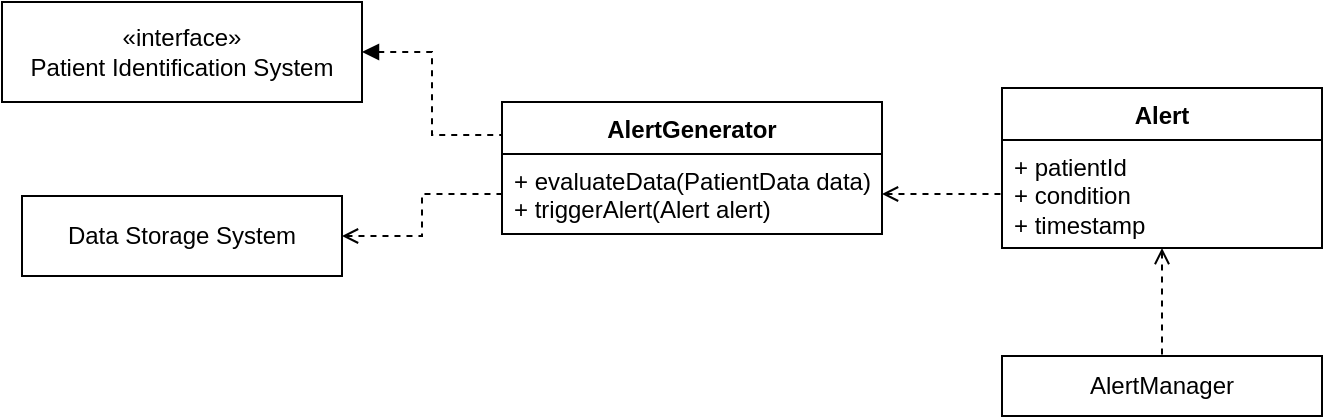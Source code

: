 <mxfile version="24.2.5" type="device">
  <diagram name="Page-1" id="T640dK3XQthX4r0Wsq9k">
    <mxGraphModel dx="724" dy="398" grid="1" gridSize="10" guides="1" tooltips="1" connect="1" arrows="1" fold="1" page="1" pageScale="1" pageWidth="850" pageHeight="1100" math="0" shadow="0">
      <root>
        <mxCell id="0" />
        <mxCell id="1" parent="0" />
        <mxCell id="VnO9zn9-4GlQyx0Y5LZQ-1" value="&lt;div&gt;AlertGenerator&lt;/div&gt;" style="swimlane;fontStyle=1;align=center;verticalAlign=top;childLayout=stackLayout;horizontal=1;startSize=26;horizontalStack=0;resizeParent=1;resizeParentMax=0;resizeLast=0;collapsible=1;marginBottom=0;whiteSpace=wrap;html=1;" vertex="1" parent="1">
          <mxGeometry x="350" y="153" width="190" height="66" as="geometry" />
        </mxCell>
        <mxCell id="VnO9zn9-4GlQyx0Y5LZQ-4" value="&lt;div&gt;+ evaluateData(PatientData data)&lt;br&gt;&lt;/div&gt;&lt;div&gt;+ triggerAlert(Alert alert)&lt;br&gt;&lt;/div&gt;" style="text;strokeColor=none;fillColor=none;align=left;verticalAlign=top;spacingLeft=4;spacingRight=4;overflow=hidden;rotatable=0;points=[[0,0.5],[1,0.5]];portConstraint=eastwest;whiteSpace=wrap;html=1;" vertex="1" parent="VnO9zn9-4GlQyx0Y5LZQ-1">
          <mxGeometry y="26" width="190" height="40" as="geometry" />
        </mxCell>
        <mxCell id="VnO9zn9-4GlQyx0Y5LZQ-14" style="edgeStyle=orthogonalEdgeStyle;rounded=0;orthogonalLoop=1;jettySize=auto;html=1;entryX=0;entryY=0.25;entryDx=0;entryDy=0;dashed=1;endArrow=none;endFill=0;exitX=1;exitY=0.5;exitDx=0;exitDy=0;startArrow=block;startFill=1;" edge="1" parent="1" source="VnO9zn9-4GlQyx0Y5LZQ-30" target="VnO9zn9-4GlQyx0Y5LZQ-1">
          <mxGeometry relative="1" as="geometry">
            <mxPoint x="280" y="109" as="sourcePoint" />
            <mxPoint x="346.39" y="201.308" as="targetPoint" />
          </mxGeometry>
        </mxCell>
        <mxCell id="VnO9zn9-4GlQyx0Y5LZQ-23" style="edgeStyle=orthogonalEdgeStyle;rounded=0;orthogonalLoop=1;jettySize=auto;html=1;exitX=0.5;exitY=1;exitDx=0;exitDy=0;entryX=0.5;entryY=0;entryDx=0;entryDy=0;dashed=1;endArrow=none;endFill=0;startArrow=open;startFill=0;" edge="1" parent="1" source="VnO9zn9-4GlQyx0Y5LZQ-16" target="VnO9zn9-4GlQyx0Y5LZQ-22">
          <mxGeometry relative="1" as="geometry" />
        </mxCell>
        <mxCell id="VnO9zn9-4GlQyx0Y5LZQ-16" value="Alert" style="swimlane;fontStyle=1;align=center;verticalAlign=top;childLayout=stackLayout;horizontal=1;startSize=26;horizontalStack=0;resizeParent=1;resizeParentMax=0;resizeLast=0;collapsible=1;marginBottom=0;whiteSpace=wrap;html=1;" vertex="1" parent="1">
          <mxGeometry x="600" y="146" width="160" height="80" as="geometry" />
        </mxCell>
        <mxCell id="VnO9zn9-4GlQyx0Y5LZQ-17" value="&lt;div&gt;+ patientId&lt;/div&gt;&lt;div&gt;+ condition&lt;/div&gt;&lt;div&gt;+ timestamp&lt;br&gt;&lt;/div&gt;" style="text;strokeColor=none;fillColor=none;align=left;verticalAlign=top;spacingLeft=4;spacingRight=4;overflow=hidden;rotatable=0;points=[[0,0.5],[1,0.5]];portConstraint=eastwest;whiteSpace=wrap;html=1;" vertex="1" parent="VnO9zn9-4GlQyx0Y5LZQ-16">
          <mxGeometry y="26" width="160" height="54" as="geometry" />
        </mxCell>
        <mxCell id="VnO9zn9-4GlQyx0Y5LZQ-20" style="edgeStyle=orthogonalEdgeStyle;rounded=0;orthogonalLoop=1;jettySize=auto;html=1;exitX=1;exitY=0.5;exitDx=0;exitDy=0;entryX=0;entryY=0.5;entryDx=0;entryDy=0;dashed=1;endArrow=none;endFill=0;startArrow=open;startFill=0;" edge="1" parent="1" source="VnO9zn9-4GlQyx0Y5LZQ-4" target="VnO9zn9-4GlQyx0Y5LZQ-17">
          <mxGeometry relative="1" as="geometry">
            <mxPoint x="580" y="170" as="targetPoint" />
          </mxGeometry>
        </mxCell>
        <mxCell id="VnO9zn9-4GlQyx0Y5LZQ-22" value="AlertManager" style="html=1;whiteSpace=wrap;" vertex="1" parent="1">
          <mxGeometry x="600" y="280" width="160" height="30" as="geometry" />
        </mxCell>
        <mxCell id="VnO9zn9-4GlQyx0Y5LZQ-30" value="&lt;div&gt;«interface»&lt;/div&gt;Patient Identification System" style="html=1;whiteSpace=wrap;" vertex="1" parent="1">
          <mxGeometry x="100" y="103" width="180" height="50" as="geometry" />
        </mxCell>
        <mxCell id="VnO9zn9-4GlQyx0Y5LZQ-33" style="edgeStyle=orthogonalEdgeStyle;rounded=0;orthogonalLoop=1;jettySize=auto;html=1;exitX=1;exitY=0.5;exitDx=0;exitDy=0;entryX=0;entryY=0.5;entryDx=0;entryDy=0;endArrow=none;endFill=0;dashed=1;startArrow=open;startFill=0;" edge="1" parent="1" source="VnO9zn9-4GlQyx0Y5LZQ-31" target="VnO9zn9-4GlQyx0Y5LZQ-4">
          <mxGeometry relative="1" as="geometry" />
        </mxCell>
        <mxCell id="VnO9zn9-4GlQyx0Y5LZQ-31" value="Data Storage System" style="html=1;whiteSpace=wrap;" vertex="1" parent="1">
          <mxGeometry x="110" y="200" width="160" height="40" as="geometry" />
        </mxCell>
      </root>
    </mxGraphModel>
  </diagram>
</mxfile>
